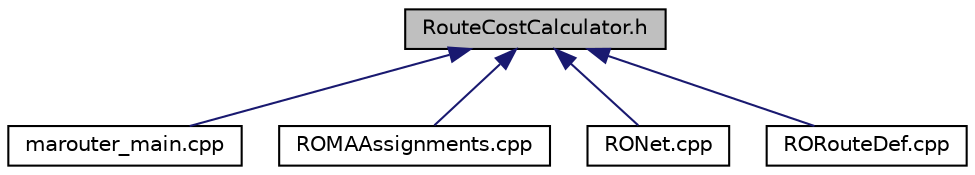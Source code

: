 digraph "RouteCostCalculator.h"
{
  edge [fontname="Helvetica",fontsize="10",labelfontname="Helvetica",labelfontsize="10"];
  node [fontname="Helvetica",fontsize="10",shape=record];
  Node17 [label="RouteCostCalculator.h",height=0.2,width=0.4,color="black", fillcolor="grey75", style="filled", fontcolor="black"];
  Node17 -> Node18 [dir="back",color="midnightblue",fontsize="10",style="solid",fontname="Helvetica"];
  Node18 [label="marouter_main.cpp",height=0.2,width=0.4,color="black", fillcolor="white", style="filled",URL="$df/ddb/marouter__main_8cpp.html"];
  Node17 -> Node19 [dir="back",color="midnightblue",fontsize="10",style="solid",fontname="Helvetica"];
  Node19 [label="ROMAAssignments.cpp",height=0.2,width=0.4,color="black", fillcolor="white", style="filled",URL="$d3/d22/_r_o_m_a_assignments_8cpp.html"];
  Node17 -> Node20 [dir="back",color="midnightblue",fontsize="10",style="solid",fontname="Helvetica"];
  Node20 [label="RONet.cpp",height=0.2,width=0.4,color="black", fillcolor="white", style="filled",URL="$d4/dbe/_r_o_net_8cpp.html"];
  Node17 -> Node21 [dir="back",color="midnightblue",fontsize="10",style="solid",fontname="Helvetica"];
  Node21 [label="RORouteDef.cpp",height=0.2,width=0.4,color="black", fillcolor="white", style="filled",URL="$dc/d4f/_r_o_route_def_8cpp.html"];
}
